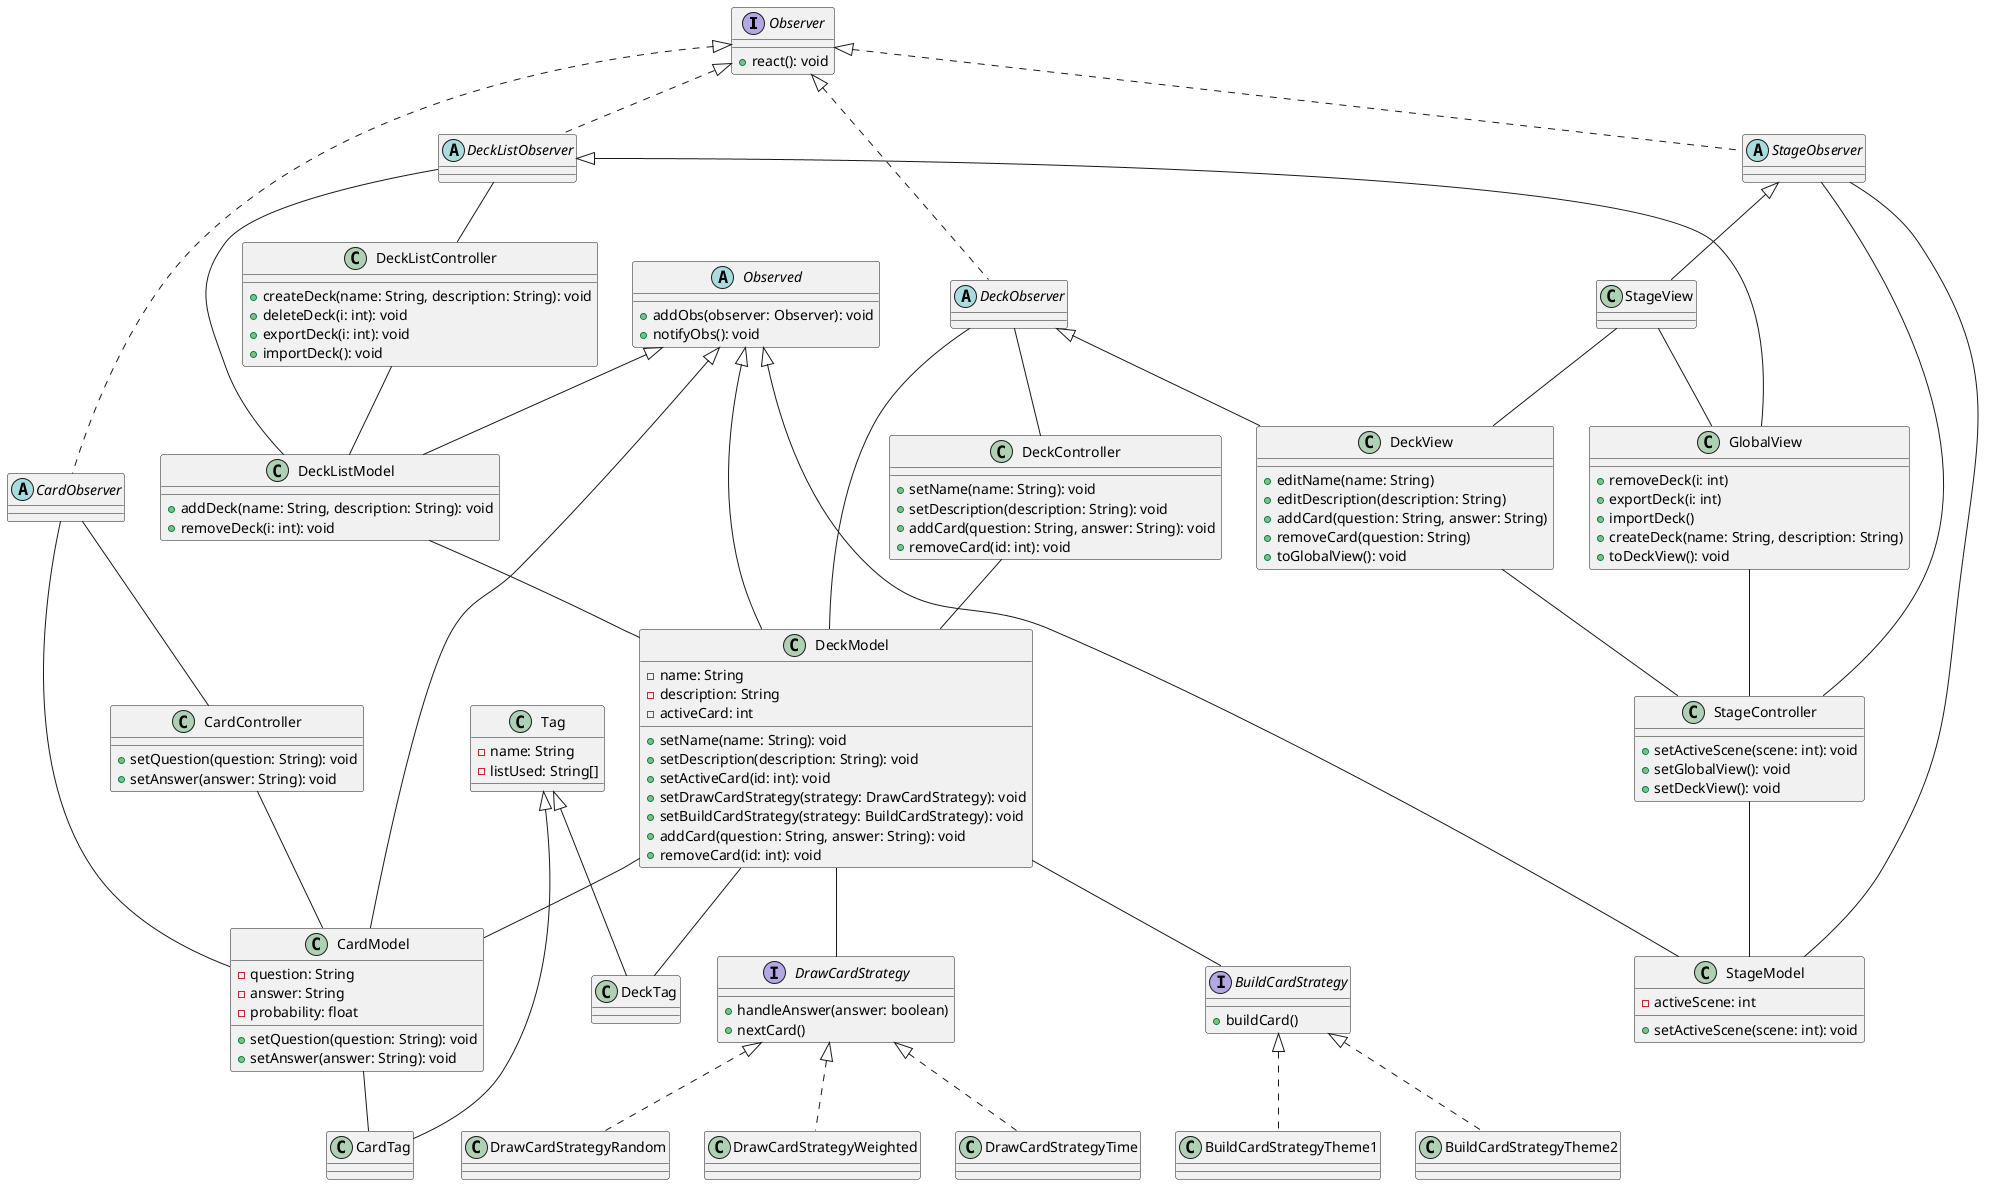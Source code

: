 @startuml
interface Observer {
    + react(): void
}

abstract class CardObserver implements Observer {
}

abstract class DeckObserver implements Observer {
}

abstract class DeckListObserver implements Observer {
}

abstract class StageObserver implements Observer {
}

abstract class Observed {
    + addObs(observer: Observer): void
    + notifyObs(): void
}

class GlobalView extends DeckListObserver {
    + removeDeck(i: int)
    + exportDeck(i: int)
    + importDeck()
    + createDeck(name: String, description: String)
    + toDeckView(): void
}

class DeckView extends DeckObserver {
    + editName(name: String)
    + editDescription(description: String)
    + addCard(question: String, answer: String)
    + removeCard(question: String)
    + toGlobalView(): void
}

class StageView extends StageObserver {
}

class DeckListModel extends Observed {
    + addDeck(name: String, description: String): void
    + removeDeck(i: int): void
}

class DeckModel extends Observed {
    - name: String
    - description: String
    - activeCard: int
    + setName(name: String): void
    + setDescription(description: String): void
    + setActiveCard(id: int): void
    + setDrawCardStrategy(strategy: DrawCardStrategy): void
    + setBuildCardStrategy(strategy: BuildCardStrategy): void
    + addCard(question: String, answer: String): void
    + removeCard(id: int): void
}

class CardModel extends Observed {
    - question: String
    - answer: String
    - probability: float
    + setQuestion(question: String): void
    + setAnswer(answer: String): void
}

class StageModel extends Observed {
    - activeScene: int
    + setActiveScene(scene: int): void
}

class DeckListController {
    + createDeck(name: String, description: String): void
    + deleteDeck(i: int): void
    + exportDeck(i: int): void
    + importDeck(): void
}

class DeckController {
    + setName(name: String): void
    + setDescription(description: String): void
    + addCard(question: String, answer: String): void
    + removeCard(id: int): void
}

class CardController {
    + setQuestion(question: String): void
    + setAnswer(answer: String): void
}

class StageController {
    + setActiveScene(scene: int): void
    + setGlobalView(): void
    + setDeckView(): void
}

class Tag {
    - name: String
    - listUsed: String[]
}

class CardTag extends Tag {
}

class DeckTag extends Tag {
}

interface DrawCardStrategy {
    + handleAnswer(answer: boolean)
    + nextCard()
}

interface BuildCardStrategy {
    + buildCard()
}

class BuildCardStrategyTheme1 implements BuildCardStrategy {
}

class BuildCardStrategyTheme2 implements BuildCardStrategy {
}

class DrawCardStrategyRandom implements DrawCardStrategy {
}

class DrawCardStrategyWeighted implements DrawCardStrategy {
}

class DrawCardStrategyTime implements DrawCardStrategy {
}

CardObserver -- CardModel
DeckObserver -- DeckModel
DeckListObserver -- DeckListModel
StageObserver -- StageModel

CardObserver -- CardController
DeckObserver -- DeckController
DeckListObserver -- DeckListController
StageObserver -- StageController

CardController -- CardModel
DeckController -- DeckModel
DeckListController -- DeckListModel
StageController -- StageModel

DeckModel -- DrawCardStrategy
DeckModel -- BuildCardStrategy
DeckModel -- CardModel
DeckListModel -- DeckModel

GlobalView -- StageController
DeckView -- StageController

StageView -- DeckView
StageView -- GlobalView

CardModel -- CardTag
DeckModel -- DeckTag

@enduml
